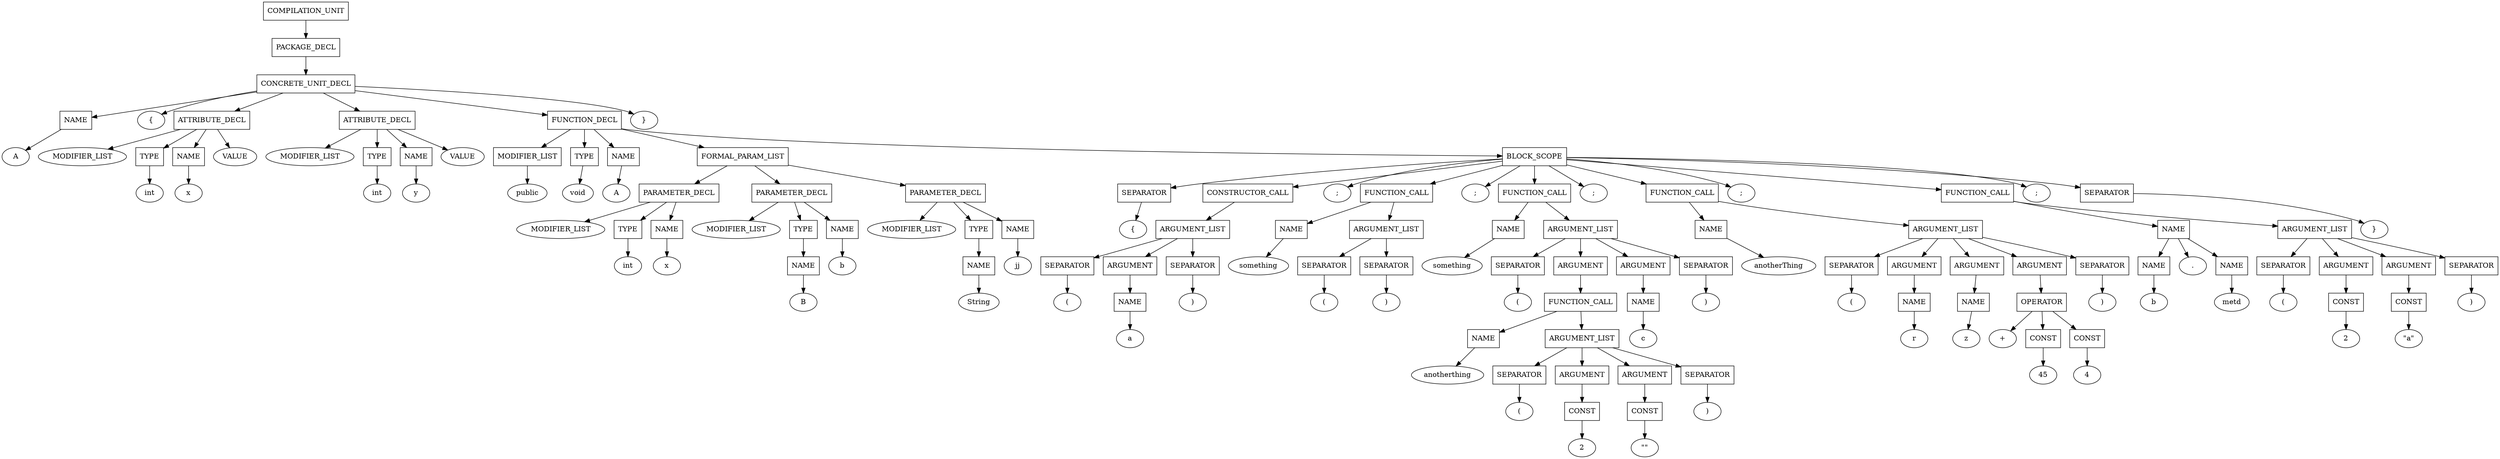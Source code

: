 digraph G {
	splines="TRUE";
	n_0 [label="COMPILATION_UNIT", shape="rectangle"]
	n_0 -> n_1
	n_1 [label="PACKAGE_DECL", shape="rectangle"]
	n_1 -> n_2
	n_2 [label="CONCRETE_UNIT_DECL", shape="rectangle"]
	n_2 -> n_3
	n_3 [label="NAME", shape="rectangle"]
	n_3 -> n_9
	n_9 [label="A", shape="ellipse"]
	n_2 -> n_4
	n_4 [label="{", shape="ellipse"]
	n_2 -> n_5
	n_5 [label="ATTRIBUTE_DECL", shape="rectangle"]
	n_5 -> n_10
	n_10 [label="MODIFIER_LIST", shape="ellipse"]
	n_5 -> n_11
	n_11 [label="TYPE", shape="rectangle"]
	n_11 -> n_23
	n_23 [label="int", shape="ellipse"]
	n_5 -> n_12
	n_12 [label="NAME", shape="rectangle"]
	n_12 -> n_24
	n_24 [label="x", shape="ellipse"]
	n_5 -> n_13
	n_13 [label="VALUE", shape="ellipse"]
	n_2 -> n_6
	n_6 [label="ATTRIBUTE_DECL", shape="rectangle"]
	n_6 -> n_14
	n_14 [label="MODIFIER_LIST", shape="ellipse"]
	n_6 -> n_15
	n_15 [label="TYPE", shape="rectangle"]
	n_15 -> n_25
	n_25 [label="int", shape="ellipse"]
	n_6 -> n_16
	n_16 [label="NAME", shape="rectangle"]
	n_16 -> n_26
	n_26 [label="y", shape="ellipse"]
	n_6 -> n_17
	n_17 [label="VALUE", shape="ellipse"]
	n_2 -> n_7
	n_7 [label="FUNCTION_DECL", shape="rectangle"]
	n_7 -> n_18
	n_18 [label="MODIFIER_LIST", shape="rectangle"]
	n_18 -> n_27
	n_27 [label="public", shape="ellipse"]
	n_7 -> n_19
	n_19 [label="TYPE", shape="rectangle"]
	n_19 -> n_28
	n_28 [label="void", shape="ellipse"]
	n_7 -> n_20
	n_20 [label="NAME", shape="rectangle"]
	n_20 -> n_29
	n_29 [label="A", shape="ellipse"]
	n_7 -> n_21
	n_21 [label="FORMAL_PARAM_LIST", shape="rectangle"]
	n_21 -> n_30
	n_30 [label="PARAMETER_DECL", shape="rectangle"]
	n_30 -> n_45
	n_45 [label="MODIFIER_LIST", shape="ellipse"]
	n_30 -> n_46
	n_46 [label="TYPE", shape="rectangle"]
	n_46 -> n_65
	n_65 [label="int", shape="ellipse"]
	n_30 -> n_47
	n_47 [label="NAME", shape="rectangle"]
	n_47 -> n_66
	n_66 [label="x", shape="ellipse"]
	n_21 -> n_31
	n_31 [label="PARAMETER_DECL", shape="rectangle"]
	n_31 -> n_48
	n_48 [label="MODIFIER_LIST", shape="ellipse"]
	n_31 -> n_49
	n_49 [label="TYPE", shape="rectangle"]
	n_49 -> n_67
	n_67 [label="NAME", shape="rectangle"]
	n_67 -> n_95
	n_95 [label="B", shape="ellipse"]
	n_31 -> n_50
	n_50 [label="NAME", shape="rectangle"]
	n_50 -> n_68
	n_68 [label="b", shape="ellipse"]
	n_21 -> n_32
	n_32 [label="PARAMETER_DECL", shape="rectangle"]
	n_32 -> n_51
	n_51 [label="MODIFIER_LIST", shape="ellipse"]
	n_32 -> n_52
	n_52 [label="TYPE", shape="rectangle"]
	n_52 -> n_69
	n_69 [label="NAME", shape="rectangle"]
	n_69 -> n_96
	n_96 [label="String", shape="ellipse"]
	n_32 -> n_53
	n_53 [label="NAME", shape="rectangle"]
	n_53 -> n_70
	n_70 [label="jj", shape="ellipse"]
	n_7 -> n_22
	n_22 [label="BLOCK_SCOPE", shape="rectangle"]
	n_22 -> n_33
	n_33 [label="SEPARATOR", shape="rectangle"]
	n_33 -> n_54
	n_54 [label="{", shape="ellipse"]
	n_22 -> n_34
	n_34 [label="CONSTRUCTOR_CALL", shape="rectangle"]
	n_34 -> n_55
	n_55 [label="ARGUMENT_LIST", shape="rectangle"]
	n_55 -> n_71
	n_71 [label="SEPARATOR", shape="rectangle"]
	n_71 -> n_97
	n_97 [label="(", shape="ellipse"]
	n_55 -> n_72
	n_72 [label="ARGUMENT", shape="rectangle"]
	n_72 -> n_98
	n_98 [label="NAME", shape="rectangle"]
	n_98 -> n_117
	n_117 [label="a", shape="ellipse"]
	n_55 -> n_73
	n_73 [label="SEPARATOR", shape="rectangle"]
	n_73 -> n_99
	n_99 [label=")", shape="ellipse"]
	n_22 -> n_35
	n_35 [label=";", shape="ellipse"]
	n_22 -> n_36
	n_36 [label="FUNCTION_CALL", shape="rectangle"]
	n_36 -> n_56
	n_56 [label="NAME", shape="rectangle"]
	n_56 -> n_74
	n_74 [label="something", shape="ellipse"]
	n_36 -> n_57
	n_57 [label="ARGUMENT_LIST", shape="rectangle"]
	n_57 -> n_75
	n_75 [label="SEPARATOR", shape="rectangle"]
	n_75 -> n_100
	n_100 [label="(", shape="ellipse"]
	n_57 -> n_76
	n_76 [label="SEPARATOR", shape="rectangle"]
	n_76 -> n_101
	n_101 [label=")", shape="ellipse"]
	n_22 -> n_37
	n_37 [label=";", shape="ellipse"]
	n_22 -> n_38
	n_38 [label="FUNCTION_CALL", shape="rectangle"]
	n_38 -> n_58
	n_58 [label="NAME", shape="rectangle"]
	n_58 -> n_77
	n_77 [label="something", shape="ellipse"]
	n_38 -> n_59
	n_59 [label="ARGUMENT_LIST", shape="rectangle"]
	n_59 -> n_78
	n_78 [label="SEPARATOR", shape="rectangle"]
	n_78 -> n_102
	n_102 [label="(", shape="ellipse"]
	n_59 -> n_79
	n_79 [label="ARGUMENT", shape="rectangle"]
	n_79 -> n_103
	n_103 [label="FUNCTION_CALL", shape="rectangle"]
	n_103 -> n_118
	n_118 [label="NAME", shape="rectangle"]
	n_118 -> n_128
	n_128 [label="anotherthing", shape="ellipse"]
	n_103 -> n_119
	n_119 [label="ARGUMENT_LIST", shape="rectangle"]
	n_119 -> n_129
	n_129 [label="SEPARATOR", shape="rectangle"]
	n_129 -> n_135
	n_135 [label="(", shape="ellipse"]
	n_119 -> n_130
	n_130 [label="ARGUMENT", shape="rectangle"]
	n_130 -> n_136
	n_136 [label="CONST", shape="rectangle"]
	n_136 -> n_139
	n_139 [label="2", shape="ellipse"]
	n_119 -> n_131
	n_131 [label="ARGUMENT", shape="rectangle"]
	n_131 -> n_137
	n_137 [label="CONST", shape="rectangle"]
	n_137 -> n_140
	n_140 [label="\"\"", shape="ellipse"]
	n_119 -> n_132
	n_132 [label="SEPARATOR", shape="rectangle"]
	n_132 -> n_138
	n_138 [label=")", shape="ellipse"]
	n_59 -> n_80
	n_80 [label="ARGUMENT", shape="rectangle"]
	n_80 -> n_104
	n_104 [label="NAME", shape="rectangle"]
	n_104 -> n_120
	n_120 [label="c", shape="ellipse"]
	n_59 -> n_81
	n_81 [label="SEPARATOR", shape="rectangle"]
	n_81 -> n_105
	n_105 [label=")", shape="ellipse"]
	n_22 -> n_39
	n_39 [label=";", shape="ellipse"]
	n_22 -> n_40
	n_40 [label="FUNCTION_CALL", shape="rectangle"]
	n_40 -> n_60
	n_60 [label="NAME", shape="rectangle"]
	n_60 -> n_82
	n_82 [label="anotherThing", shape="ellipse"]
	n_40 -> n_61
	n_61 [label="ARGUMENT_LIST", shape="rectangle"]
	n_61 -> n_83
	n_83 [label="SEPARATOR", shape="rectangle"]
	n_83 -> n_106
	n_106 [label="(", shape="ellipse"]
	n_61 -> n_84
	n_84 [label="ARGUMENT", shape="rectangle"]
	n_84 -> n_107
	n_107 [label="NAME", shape="rectangle"]
	n_107 -> n_121
	n_121 [label="r", shape="ellipse"]
	n_61 -> n_85
	n_85 [label="ARGUMENT", shape="rectangle"]
	n_85 -> n_108
	n_108 [label="NAME", shape="rectangle"]
	n_108 -> n_122
	n_122 [label="z", shape="ellipse"]
	n_61 -> n_86
	n_86 [label="ARGUMENT", shape="rectangle"]
	n_86 -> n_109
	n_109 [label="OPERATOR", shape="rectangle"]
	n_109 -> n_123
	n_123 [label="+", shape="ellipse"]
	n_109 -> n_124
	n_124 [label="CONST", shape="rectangle"]
	n_124 -> n_133
	n_133 [label="45", shape="ellipse"]
	n_109 -> n_125
	n_125 [label="CONST", shape="rectangle"]
	n_125 -> n_134
	n_134 [label="4", shape="ellipse"]
	n_61 -> n_87
	n_87 [label="SEPARATOR", shape="rectangle"]
	n_87 -> n_110
	n_110 [label=")", shape="ellipse"]
	n_22 -> n_41
	n_41 [label=";", shape="ellipse"]
	n_22 -> n_42
	n_42 [label="FUNCTION_CALL", shape="rectangle"]
	n_42 -> n_62
	n_62 [label="NAME", shape="rectangle"]
	n_62 -> n_88
	n_88 [label="NAME", shape="rectangle"]
	n_88 -> n_111
	n_111 [label="b", shape="ellipse"]
	n_62 -> n_89
	n_89 [label=".", shape="ellipse"]
	n_62 -> n_90
	n_90 [label="NAME", shape="rectangle"]
	n_90 -> n_112
	n_112 [label="metd", shape="ellipse"]
	n_42 -> n_63
	n_63 [label="ARGUMENT_LIST", shape="rectangle"]
	n_63 -> n_91
	n_91 [label="SEPARATOR", shape="rectangle"]
	n_91 -> n_113
	n_113 [label="(", shape="ellipse"]
	n_63 -> n_92
	n_92 [label="ARGUMENT", shape="rectangle"]
	n_92 -> n_114
	n_114 [label="CONST", shape="rectangle"]
	n_114 -> n_126
	n_126 [label="2", shape="ellipse"]
	n_63 -> n_93
	n_93 [label="ARGUMENT", shape="rectangle"]
	n_93 -> n_115
	n_115 [label="CONST", shape="rectangle"]
	n_115 -> n_127
	n_127 [label="\"a\"", shape="ellipse"]
	n_63 -> n_94
	n_94 [label="SEPARATOR", shape="rectangle"]
	n_94 -> n_116
	n_116 [label=")", shape="ellipse"]
	n_22 -> n_43
	n_43 [label=";", shape="ellipse"]
	n_22 -> n_44
	n_44 [label="SEPARATOR", shape="rectangle"]
	n_44 -> n_64
	n_64 [label="}", shape="ellipse"]
	n_2 -> n_8
	n_8 [label="}", shape="ellipse"]
}
